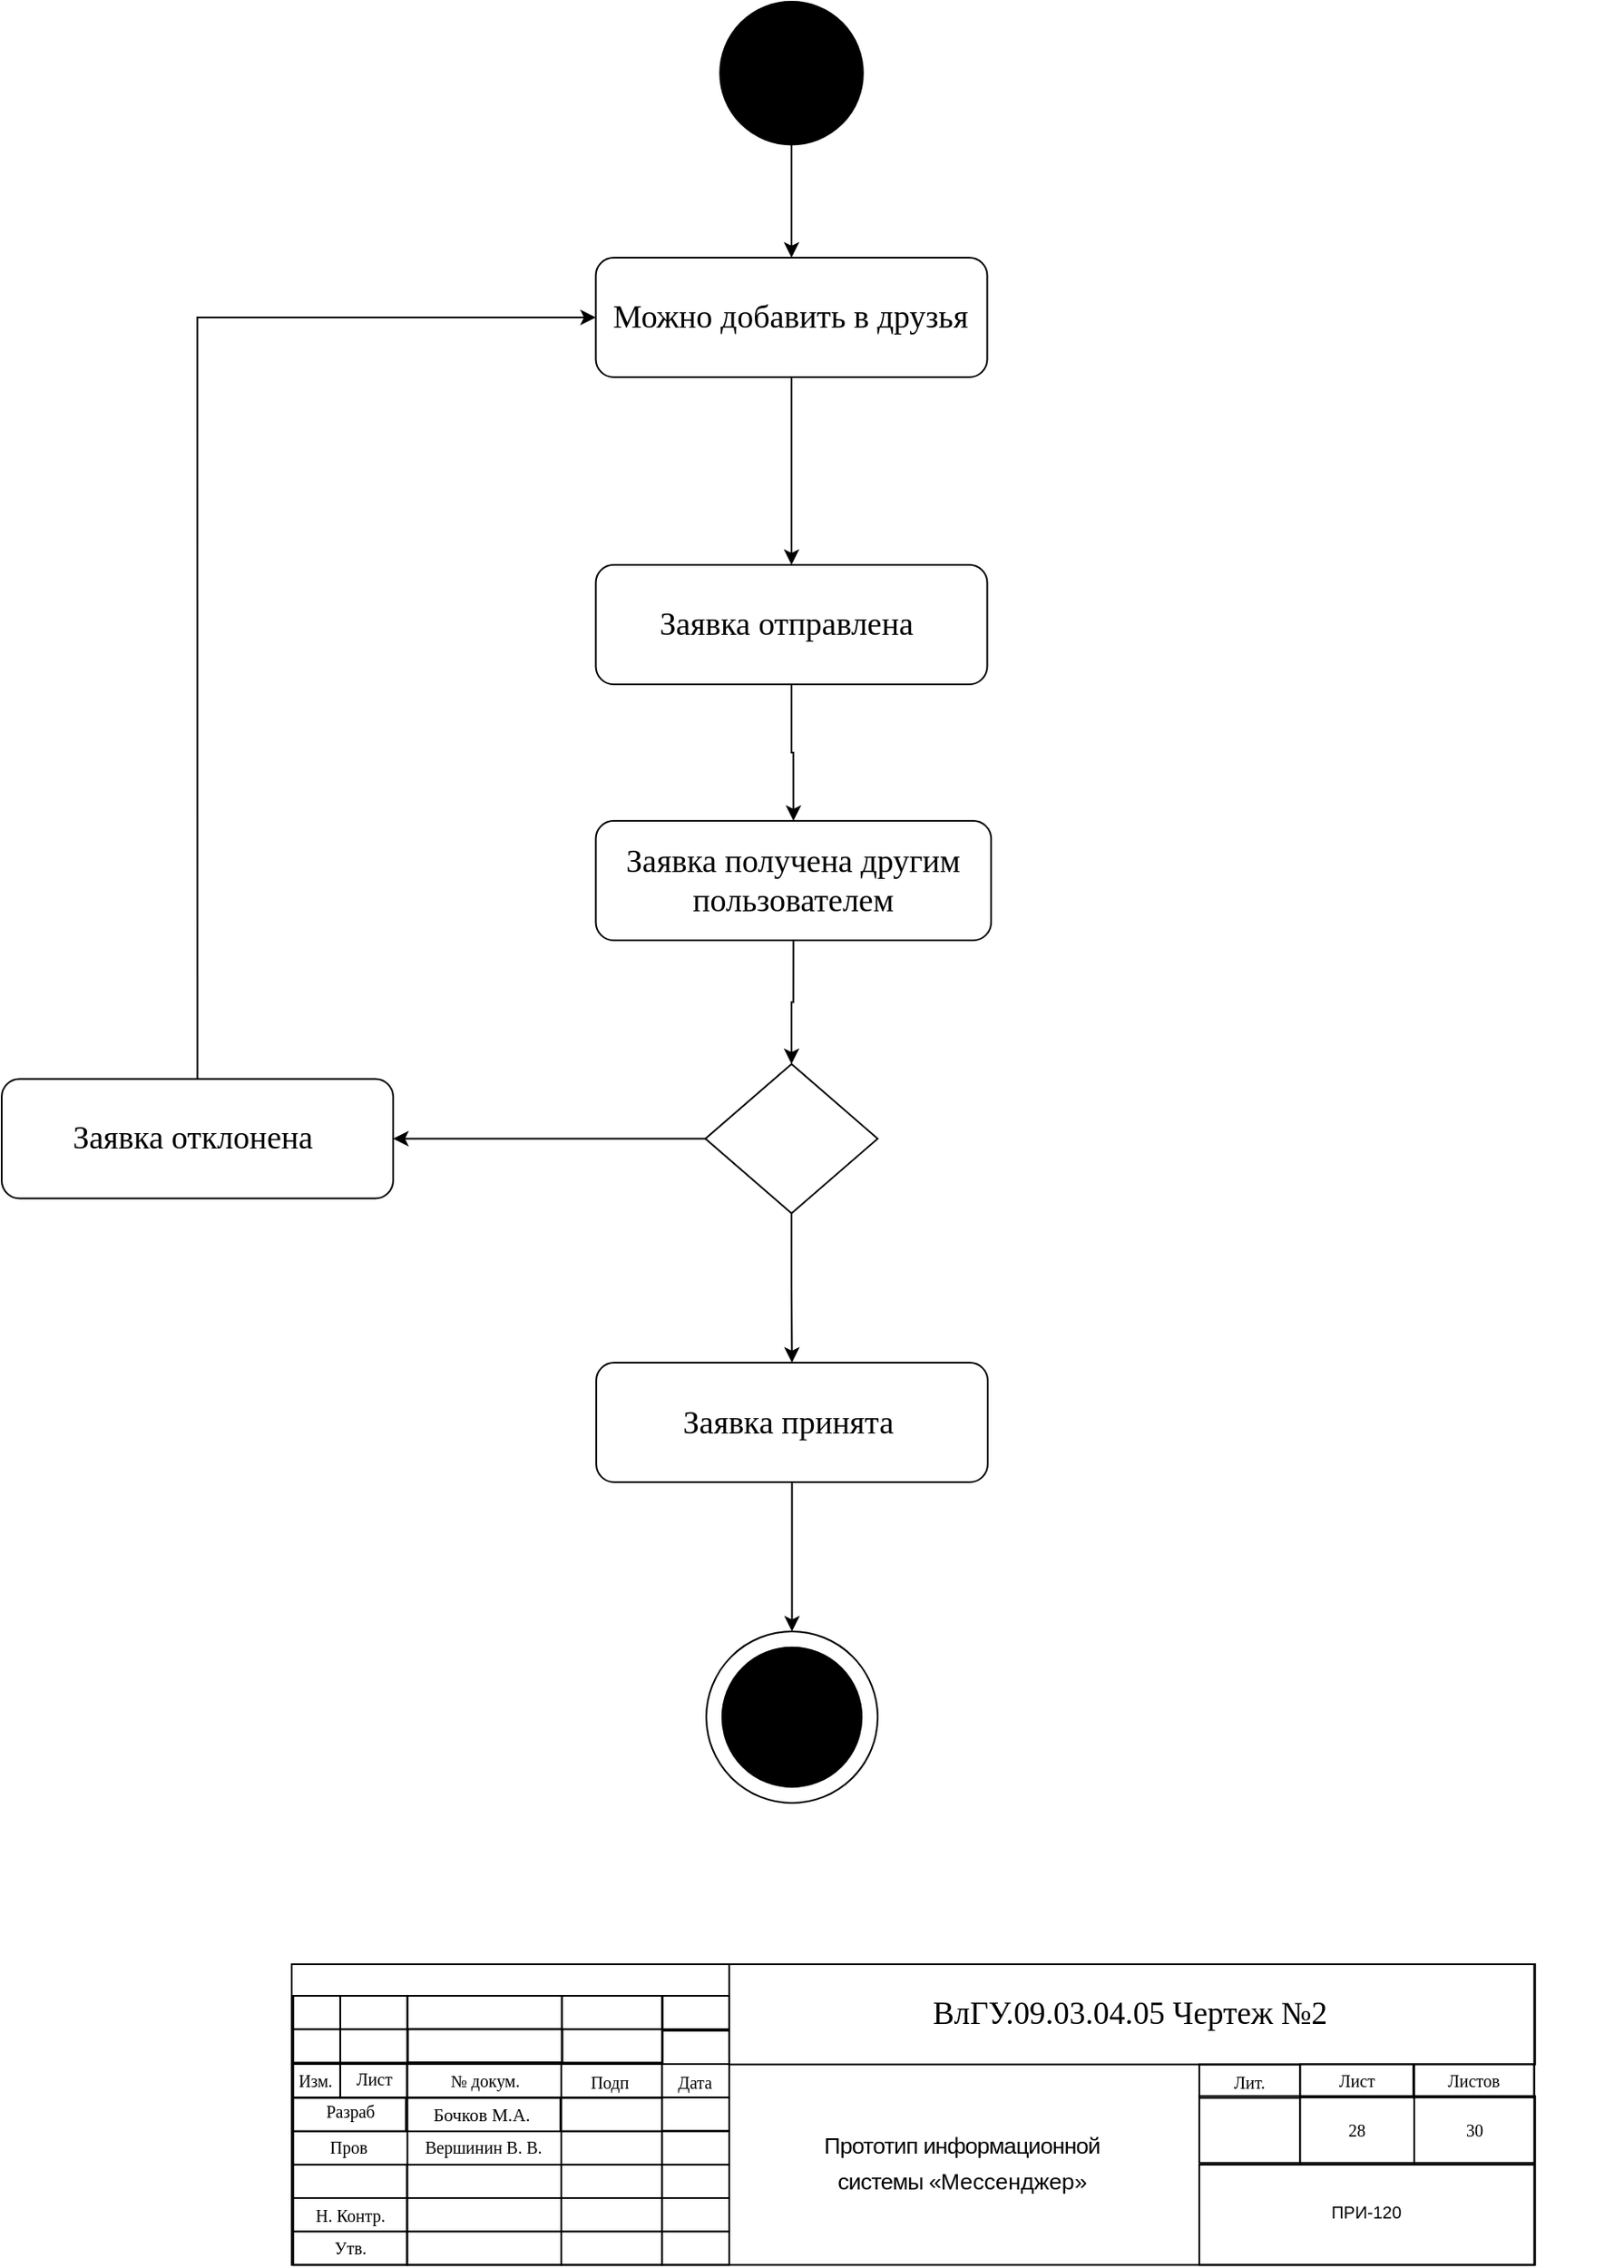 <mxfile version="20.8.3" type="device"><diagram name="Page-1" id="0783ab3e-0a74-02c8-0abd-f7b4e66b4bec"><mxGraphModel dx="2390" dy="1178" grid="1" gridSize="10" guides="1" tooltips="1" connect="1" arrows="1" fold="1" page="1" pageScale="1" pageWidth="850" pageHeight="1100" background="none" math="0" shadow="0"><root><mxCell id="0"/><mxCell id="1" parent="0"/><mxCell id="Ok0S7zDADVAQ9Vyrqp56-5" value="" style="group;fontSize=19;" vertex="1" connectable="0" parent="1"><mxGeometry x="160" y="10" width="950" height="1050" as="geometry"/></mxCell><mxCell id="tXzUdldIVcFR7Mt4SE-N-1" value="" style="ellipse;whiteSpace=wrap;html=1;aspect=fixed;fillColor=#000000;strokeColor=#000000;fontSize=19;" parent="Ok0S7zDADVAQ9Vyrqp56-5" vertex="1"><mxGeometry x="421.153" y="-10" width="83.703" height="83.703" as="geometry"/></mxCell><mxCell id="tXzUdldIVcFR7Mt4SE-N-2" value="&lt;span style=&quot;font-size: 19px;&quot;&gt;&lt;font face=&quot;Times New Roman&quot; style=&quot;font-size: 19px;&quot;&gt;Можно добавить в друзья&lt;/font&gt;&lt;/span&gt;" style="rounded=1;whiteSpace=wrap;html=1;labelBackgroundColor=#FFFFFF;strokeColor=#000000;fillColor=default;gradientColor=none;strokeWidth=1;fontSize=19;" parent="Ok0S7zDADVAQ9Vyrqp56-5" vertex="1"><mxGeometry x="348.272" y="140" width="229.469" height="70" as="geometry"/></mxCell><mxCell id="tXzUdldIVcFR7Mt4SE-N-28" style="edgeStyle=orthogonalEdgeStyle;rounded=0;orthogonalLoop=1;jettySize=auto;html=1;exitX=0.5;exitY=1;exitDx=0;exitDy=0;entryX=0.5;entryY=0;entryDx=0;entryDy=0;fontFamily=Times New Roman;fontColor=#000000;fontSize=19;" parent="Ok0S7zDADVAQ9Vyrqp56-5" source="tXzUdldIVcFR7Mt4SE-N-1" target="tXzUdldIVcFR7Mt4SE-N-2" edge="1"><mxGeometry relative="1" as="geometry"/></mxCell><mxCell id="tXzUdldIVcFR7Mt4SE-N-15" value="&lt;span style=&quot;font-size: 19px;&quot;&gt;&lt;font face=&quot;Times New Roman&quot; style=&quot;font-size: 19px;&quot;&gt;Заявка отправлена&amp;nbsp;&lt;/font&gt;&lt;/span&gt;" style="rounded=1;whiteSpace=wrap;html=1;labelBackgroundColor=#FFFFFF;strokeColor=#000000;fillColor=default;gradientColor=none;strokeWidth=1;fontSize=19;" parent="Ok0S7zDADVAQ9Vyrqp56-5" vertex="1"><mxGeometry x="348.272" y="320.0" width="229.469" height="70" as="geometry"/></mxCell><mxCell id="tXzUdldIVcFR7Mt4SE-N-29" style="edgeStyle=orthogonalEdgeStyle;rounded=0;orthogonalLoop=1;jettySize=auto;html=1;exitX=0.5;exitY=1;exitDx=0;exitDy=0;entryX=0.5;entryY=0;entryDx=0;entryDy=0;fontFamily=Times New Roman;fontColor=#000000;fontSize=19;" parent="Ok0S7zDADVAQ9Vyrqp56-5" source="tXzUdldIVcFR7Mt4SE-N-2" target="tXzUdldIVcFR7Mt4SE-N-15" edge="1"><mxGeometry relative="1" as="geometry"/></mxCell><mxCell id="tXzUdldIVcFR7Mt4SE-N-17" value="&lt;span style=&quot;font-size: 19px;&quot;&gt;&lt;font face=&quot;Times New Roman&quot; style=&quot;font-size: 19px;&quot;&gt;Заявка получена другим пользователем&lt;/font&gt;&lt;/span&gt;" style="rounded=1;whiteSpace=wrap;html=1;labelBackgroundColor=#FFFFFF;strokeColor=#000000;fillColor=default;gradientColor=none;strokeWidth=1;fontSize=19;" parent="Ok0S7zDADVAQ9Vyrqp56-5" vertex="1"><mxGeometry x="348.27" y="470" width="231.73" height="70" as="geometry"/></mxCell><mxCell id="tXzUdldIVcFR7Mt4SE-N-30" style="edgeStyle=orthogonalEdgeStyle;rounded=0;orthogonalLoop=1;jettySize=auto;html=1;exitX=0.5;exitY=1;exitDx=0;exitDy=0;entryX=0.5;entryY=0;entryDx=0;entryDy=0;fontFamily=Times New Roman;fontColor=#000000;fontSize=19;" parent="Ok0S7zDADVAQ9Vyrqp56-5" source="tXzUdldIVcFR7Mt4SE-N-15" target="tXzUdldIVcFR7Mt4SE-N-17" edge="1"><mxGeometry relative="1" as="geometry"/></mxCell><mxCell id="tXzUdldIVcFR7Mt4SE-N-19" value="" style="rhombus;whiteSpace=wrap;html=1;labelBackgroundColor=#000000;strokeColor=#000000;strokeWidth=1;fontFamily=Times New Roman;fontColor=#000000;fillColor=#FFFFFF;gradientColor=none;fontSize=19;" parent="Ok0S7zDADVAQ9Vyrqp56-5" vertex="1"><mxGeometry x="412.523" y="612.5" width="100.966" height="87.5" as="geometry"/></mxCell><mxCell id="tXzUdldIVcFR7Mt4SE-N-31" style="edgeStyle=orthogonalEdgeStyle;rounded=0;orthogonalLoop=1;jettySize=auto;html=1;exitX=0.5;exitY=1;exitDx=0;exitDy=0;entryX=0.5;entryY=0;entryDx=0;entryDy=0;fontFamily=Times New Roman;fontColor=#000000;fontSize=19;" parent="Ok0S7zDADVAQ9Vyrqp56-5" source="tXzUdldIVcFR7Mt4SE-N-17" target="tXzUdldIVcFR7Mt4SE-N-19" edge="1"><mxGeometry relative="1" as="geometry"/></mxCell><mxCell id="tXzUdldIVcFR7Mt4SE-N-32" value="&lt;span style=&quot;font-size: 19px;&quot;&gt;&lt;font face=&quot;Times New Roman&quot; style=&quot;font-size: 19px;&quot;&gt;Заявка принята&amp;nbsp;&lt;/font&gt;&lt;/span&gt;" style="rounded=1;whiteSpace=wrap;html=1;labelBackgroundColor=#FFFFFF;strokeColor=#000000;fillColor=default;gradientColor=none;strokeWidth=1;fontSize=19;" parent="Ok0S7zDADVAQ9Vyrqp56-5" vertex="1"><mxGeometry x="348.532" y="787.5" width="229.469" height="70" as="geometry"/></mxCell><mxCell id="tXzUdldIVcFR7Mt4SE-N-33" style="edgeStyle=orthogonalEdgeStyle;rounded=0;orthogonalLoop=1;jettySize=auto;html=1;exitX=0.5;exitY=1;exitDx=0;exitDy=0;entryX=0.5;entryY=0;entryDx=0;entryDy=0;fontFamily=Times New Roman;fontColor=#000000;fontSize=19;" parent="Ok0S7zDADVAQ9Vyrqp56-5" source="tXzUdldIVcFR7Mt4SE-N-19" target="tXzUdldIVcFR7Mt4SE-N-32" edge="1"><mxGeometry relative="1" as="geometry"/></mxCell><mxCell id="tXzUdldIVcFR7Mt4SE-N-37" style="edgeStyle=orthogonalEdgeStyle;rounded=0;orthogonalLoop=1;jettySize=auto;html=1;exitX=0.5;exitY=0;exitDx=0;exitDy=0;entryX=0;entryY=0.5;entryDx=0;entryDy=0;fontFamily=Times New Roman;fontColor=#000000;fontSize=19;" parent="Ok0S7zDADVAQ9Vyrqp56-5" source="tXzUdldIVcFR7Mt4SE-N-35" target="tXzUdldIVcFR7Mt4SE-N-2" edge="1"><mxGeometry relative="1" as="geometry"/></mxCell><mxCell id="tXzUdldIVcFR7Mt4SE-N-35" value="&lt;span style=&quot;font-size: 19px;&quot;&gt;&lt;font face=&quot;Times New Roman&quot; style=&quot;font-size: 19px;&quot;&gt;Заявка отклонена&amp;nbsp;&lt;/font&gt;&lt;/span&gt;" style="rounded=1;whiteSpace=wrap;html=1;labelBackgroundColor=#FFFFFF;strokeColor=#000000;fillColor=default;gradientColor=none;strokeWidth=1;fontSize=19;" parent="Ok0S7zDADVAQ9Vyrqp56-5" vertex="1"><mxGeometry y="621.25" width="229.469" height="70" as="geometry"/></mxCell><mxCell id="tXzUdldIVcFR7Mt4SE-N-36" style="edgeStyle=orthogonalEdgeStyle;rounded=0;orthogonalLoop=1;jettySize=auto;html=1;exitX=0;exitY=0.5;exitDx=0;exitDy=0;entryX=1;entryY=0.5;entryDx=0;entryDy=0;fontFamily=Times New Roman;fontColor=#000000;fontSize=19;" parent="Ok0S7zDADVAQ9Vyrqp56-5" source="tXzUdldIVcFR7Mt4SE-N-19" target="tXzUdldIVcFR7Mt4SE-N-35" edge="1"><mxGeometry relative="1" as="geometry"/></mxCell><mxCell id="tXzUdldIVcFR7Mt4SE-N-4" value="" style="ellipse;whiteSpace=wrap;html=1;aspect=fixed;labelBackgroundColor=#000000;strokeColor=#000000;strokeWidth=1;fontFamily=Times New Roman;fontColor=#000000;fillColor=#FFFFFF;gradientColor=none;container=0;fontSize=19;" parent="Ok0S7zDADVAQ9Vyrqp56-5" vertex="1"><mxGeometry x="413.043" y="945" width="100.444" height="100.444" as="geometry"/></mxCell><mxCell id="tXzUdldIVcFR7Mt4SE-N-34" style="edgeStyle=orthogonalEdgeStyle;rounded=0;orthogonalLoop=1;jettySize=auto;html=1;exitX=0.5;exitY=1;exitDx=0;exitDy=0;entryX=0.5;entryY=0;entryDx=0;entryDy=0;fontFamily=Times New Roman;fontColor=#000000;fontSize=19;" parent="Ok0S7zDADVAQ9Vyrqp56-5" source="tXzUdldIVcFR7Mt4SE-N-32" target="tXzUdldIVcFR7Mt4SE-N-4" edge="1"><mxGeometry relative="1" as="geometry"/></mxCell><mxCell id="tXzUdldIVcFR7Mt4SE-N-3" value="" style="ellipse;whiteSpace=wrap;html=1;aspect=fixed;labelBackgroundColor=#000000;strokeColor=#FFFFFF;strokeWidth=1;fontFamily=Times New Roman;fontColor=#000000;fillColor=#000000;gradientColor=none;container=0;fontSize=19;" parent="Ok0S7zDADVAQ9Vyrqp56-5" vertex="1"><mxGeometry x="421.412" y="953.37" width="83.703" height="83.703" as="geometry"/></mxCell><mxCell id="Ok0S7zDADVAQ9Vyrqp56-6" value="" style="group" vertex="1" connectable="0" parent="1"><mxGeometry x="329.997" y="1150.0" width="728.899" height="176.2" as="geometry"/></mxCell><mxCell id="Ok0S7zDADVAQ9Vyrqp56-7" value="" style="rounded=0;whiteSpace=wrap;html=1;fillColor=none;" vertex="1" parent="Ok0S7zDADVAQ9Vyrqp56-6"><mxGeometry x="0.003" width="728.35" height="176.197" as="geometry"/></mxCell><mxCell id="Ok0S7zDADVAQ9Vyrqp56-8" value="" style="rounded=0;whiteSpace=wrap;html=1;fillColor=none;" vertex="1" parent="Ok0S7zDADVAQ9Vyrqp56-6"><mxGeometry x="0.903" y="38.091" width="27.559" height="19.577" as="geometry"/></mxCell><mxCell id="Ok0S7zDADVAQ9Vyrqp56-9" value="" style="rounded=0;whiteSpace=wrap;html=1;fillColor=none;" vertex="1" parent="Ok0S7zDADVAQ9Vyrqp56-6"><mxGeometry x="0.893" y="58.489" width="27.559" height="19.577" as="geometry"/></mxCell><mxCell id="Ok0S7zDADVAQ9Vyrqp56-10" value="" style="rounded=0;whiteSpace=wrap;html=1;fillColor=none;" vertex="1" parent="Ok0S7zDADVAQ9Vyrqp56-6"><mxGeometry x="0.903" y="18.508" width="27.559" height="19.577" as="geometry"/></mxCell><mxCell id="Ok0S7zDADVAQ9Vyrqp56-11" value="" style="rounded=0;whiteSpace=wrap;html=1;fillColor=none;" vertex="1" parent="Ok0S7zDADVAQ9Vyrqp56-6"><mxGeometry x="28.463" y="38.091" width="39.37" height="19.577" as="geometry"/></mxCell><mxCell id="Ok0S7zDADVAQ9Vyrqp56-12" value="" style="rounded=0;whiteSpace=wrap;html=1;fillColor=none;" vertex="1" parent="Ok0S7zDADVAQ9Vyrqp56-6"><mxGeometry x="28.453" y="58.489" width="39.37" height="19.577" as="geometry"/></mxCell><mxCell id="Ok0S7zDADVAQ9Vyrqp56-13" value="" style="rounded=0;whiteSpace=wrap;html=1;fillColor=none;" vertex="1" parent="Ok0S7zDADVAQ9Vyrqp56-6"><mxGeometry x="28.463" y="18.508" width="39.37" height="19.577" as="geometry"/></mxCell><mxCell id="Ok0S7zDADVAQ9Vyrqp56-14" value="" style="rounded=0;whiteSpace=wrap;html=1;fillColor=none;" vertex="1" parent="Ok0S7zDADVAQ9Vyrqp56-6"><mxGeometry x="67.833" y="38.091" width="90.551" height="19.577" as="geometry"/></mxCell><mxCell id="Ok0S7zDADVAQ9Vyrqp56-15" value="" style="rounded=0;whiteSpace=wrap;html=1;fillColor=none;" vertex="1" parent="Ok0S7zDADVAQ9Vyrqp56-6"><mxGeometry x="68.173" y="37.872" width="90.551" height="19.577" as="geometry"/></mxCell><mxCell id="Ok0S7zDADVAQ9Vyrqp56-16" value="" style="rounded=0;whiteSpace=wrap;html=1;fillColor=none;" vertex="1" parent="Ok0S7zDADVAQ9Vyrqp56-6"><mxGeometry x="67.833" y="18.508" width="90.551" height="19.577" as="geometry"/></mxCell><mxCell id="Ok0S7zDADVAQ9Vyrqp56-17" value="" style="rounded=0;whiteSpace=wrap;html=1;fillColor=none;" vertex="1" parent="Ok0S7zDADVAQ9Vyrqp56-6"><mxGeometry x="158.383" y="38.091" width="59.055" height="19.577" as="geometry"/></mxCell><mxCell id="Ok0S7zDADVAQ9Vyrqp56-18" value="" style="rounded=0;whiteSpace=wrap;html=1;fillColor=none;" vertex="1" parent="Ok0S7zDADVAQ9Vyrqp56-6"><mxGeometry x="158.033" y="58.489" width="59.055" height="19.577" as="geometry"/></mxCell><mxCell id="Ok0S7zDADVAQ9Vyrqp56-19" value="" style="rounded=0;whiteSpace=wrap;html=1;fillColor=none;" vertex="1" parent="Ok0S7zDADVAQ9Vyrqp56-6"><mxGeometry x="158.383" y="18.508" width="59.055" height="19.577" as="geometry"/></mxCell><mxCell id="Ok0S7zDADVAQ9Vyrqp56-20" value="" style="rounded=0;whiteSpace=wrap;html=1;fillColor=none;" vertex="1" parent="Ok0S7zDADVAQ9Vyrqp56-6"><mxGeometry x="217.103" y="38.926" width="39.37" height="19.577" as="geometry"/></mxCell><mxCell id="Ok0S7zDADVAQ9Vyrqp56-21" value="" style="rounded=0;whiteSpace=wrap;html=1;fillColor=none;" vertex="1" parent="Ok0S7zDADVAQ9Vyrqp56-6"><mxGeometry x="217.093" y="58.489" width="39.37" height="19.577" as="geometry"/></mxCell><mxCell id="Ok0S7zDADVAQ9Vyrqp56-22" value="" style="rounded=0;whiteSpace=wrap;html=1;fillColor=none;" vertex="1" parent="Ok0S7zDADVAQ9Vyrqp56-6"><mxGeometry x="217.083" y="18.508" width="39.37" height="19.577" as="geometry"/></mxCell><mxCell id="Ok0S7zDADVAQ9Vyrqp56-23" value="" style="rounded=0;whiteSpace=wrap;html=1;fillColor=none;" vertex="1" parent="Ok0S7zDADVAQ9Vyrqp56-6"><mxGeometry x="256.453" width="472.43" height="58.732" as="geometry"/></mxCell><mxCell id="Ok0S7zDADVAQ9Vyrqp56-24" value="Изм." style="text;html=1;strokeColor=none;fillColor=none;align=center;verticalAlign=middle;whiteSpace=wrap;rounded=0;fontFamily=Times New Roman;fontSize=10;" vertex="1" parent="Ok0S7zDADVAQ9Vyrqp56-6"><mxGeometry x="0.003" y="58.479" width="27.559" height="19.577" as="geometry"/></mxCell><mxCell id="Ok0S7zDADVAQ9Vyrqp56-25" value="Лист" style="text;html=1;strokeColor=none;fillColor=none;align=center;verticalAlign=middle;whiteSpace=wrap;rounded=0;fontFamily=Times New Roman;fontSize=10;" vertex="1" parent="Ok0S7zDADVAQ9Vyrqp56-6"><mxGeometry x="28.803" y="57.673" width="39.37" height="19.577" as="geometry"/></mxCell><mxCell id="Ok0S7zDADVAQ9Vyrqp56-26" value="№ докум." style="text;html=1;strokeColor=none;fillColor=none;align=center;verticalAlign=middle;whiteSpace=wrap;rounded=0;fontFamily=Times New Roman;fontSize=10;" vertex="1" parent="Ok0S7zDADVAQ9Vyrqp56-6"><mxGeometry x="68.173" y="58.479" width="90.551" height="19.572" as="geometry"/></mxCell><mxCell id="Ok0S7zDADVAQ9Vyrqp56-27" value="Подп" style="text;html=1;strokeColor=none;fillColor=none;align=center;verticalAlign=middle;whiteSpace=wrap;rounded=0;fontFamily=Times New Roman;fontSize=10;" vertex="1" parent="Ok0S7zDADVAQ9Vyrqp56-6"><mxGeometry x="157.483" y="58.747" width="59.055" height="19.572" as="geometry"/></mxCell><mxCell id="Ok0S7zDADVAQ9Vyrqp56-28" value="Дата" style="text;html=1;strokeColor=none;fillColor=none;align=center;verticalAlign=middle;whiteSpace=wrap;rounded=0;fontFamily=Times New Roman;fontSize=10;" vertex="1" parent="Ok0S7zDADVAQ9Vyrqp56-6"><mxGeometry x="217.083" y="58.747" width="39.37" height="19.577" as="geometry"/></mxCell><mxCell id="Ok0S7zDADVAQ9Vyrqp56-29" value="" style="rounded=0;whiteSpace=wrap;html=1;fillColor=none;" vertex="1" parent="Ok0S7zDADVAQ9Vyrqp56-6"><mxGeometry x="0.893" y="78.31" width="66.929" height="19.572" as="geometry"/></mxCell><mxCell id="Ok0S7zDADVAQ9Vyrqp56-30" value="" style="rounded=0;whiteSpace=wrap;html=1;fillColor=none;" vertex="1" parent="Ok0S7zDADVAQ9Vyrqp56-6"><mxGeometry x="0.893" y="97.882" width="66.929" height="19.572" as="geometry"/></mxCell><mxCell id="Ok0S7zDADVAQ9Vyrqp56-31" value="" style="rounded=0;whiteSpace=wrap;html=1;fillColor=none;" vertex="1" parent="Ok0S7zDADVAQ9Vyrqp56-6"><mxGeometry x="0.893" y="117.455" width="66.929" height="19.572" as="geometry"/></mxCell><mxCell id="Ok0S7zDADVAQ9Vyrqp56-32" value="" style="rounded=0;whiteSpace=wrap;html=1;fillColor=none;" vertex="1" parent="Ok0S7zDADVAQ9Vyrqp56-6"><mxGeometry x="0.893" y="137.027" width="66.929" height="19.572" as="geometry"/></mxCell><mxCell id="Ok0S7zDADVAQ9Vyrqp56-33" value="" style="rounded=0;whiteSpace=wrap;html=1;fillColor=none;" vertex="1" parent="Ok0S7zDADVAQ9Vyrqp56-6"><mxGeometry x="0.893" y="156.6" width="66.929" height="19.572" as="geometry"/></mxCell><mxCell id="Ok0S7zDADVAQ9Vyrqp56-34" value="" style="rounded=0;whiteSpace=wrap;html=1;fillColor=none;" vertex="1" parent="Ok0S7zDADVAQ9Vyrqp56-6"><mxGeometry x="67.493" y="58.489" width="90.551" height="19.572" as="geometry"/></mxCell><mxCell id="Ok0S7zDADVAQ9Vyrqp56-35" value="" style="rounded=0;whiteSpace=wrap;html=1;fillColor=none;" vertex="1" parent="Ok0S7zDADVAQ9Vyrqp56-6"><mxGeometry x="67.483" y="117.455" width="90.551" height="19.572" as="geometry"/></mxCell><mxCell id="Ok0S7zDADVAQ9Vyrqp56-36" value="" style="rounded=0;whiteSpace=wrap;html=1;fillColor=none;" vertex="1" parent="Ok0S7zDADVAQ9Vyrqp56-6"><mxGeometry x="67.483" y="137.027" width="90.551" height="19.572" as="geometry"/></mxCell><mxCell id="Ok0S7zDADVAQ9Vyrqp56-37" value="" style="rounded=0;whiteSpace=wrap;html=1;fillColor=none;" vertex="1" parent="Ok0S7zDADVAQ9Vyrqp56-6"><mxGeometry x="67.483" y="156.6" width="90.551" height="19.572" as="geometry"/></mxCell><mxCell id="Ok0S7zDADVAQ9Vyrqp56-38" value="" style="rounded=0;whiteSpace=wrap;html=1;fillColor=none;" vertex="1" parent="Ok0S7zDADVAQ9Vyrqp56-6"><mxGeometry x="158.043" y="78.32" width="59.055" height="19.572" as="geometry"/></mxCell><mxCell id="Ok0S7zDADVAQ9Vyrqp56-39" value="" style="rounded=0;whiteSpace=wrap;html=1;fillColor=none;" vertex="1" parent="Ok0S7zDADVAQ9Vyrqp56-6"><mxGeometry x="158.033" y="97.882" width="59.055" height="19.572" as="geometry"/></mxCell><mxCell id="Ok0S7zDADVAQ9Vyrqp56-40" value="" style="rounded=0;whiteSpace=wrap;html=1;fillColor=none;" vertex="1" parent="Ok0S7zDADVAQ9Vyrqp56-6"><mxGeometry x="158.033" y="117.455" width="59.055" height="19.572" as="geometry"/></mxCell><mxCell id="Ok0S7zDADVAQ9Vyrqp56-41" value="" style="rounded=0;whiteSpace=wrap;html=1;fillColor=none;" vertex="1" parent="Ok0S7zDADVAQ9Vyrqp56-6"><mxGeometry x="158.033" y="137.027" width="59.055" height="19.572" as="geometry"/></mxCell><mxCell id="Ok0S7zDADVAQ9Vyrqp56-42" value="" style="rounded=0;whiteSpace=wrap;html=1;fillColor=none;" vertex="1" parent="Ok0S7zDADVAQ9Vyrqp56-6"><mxGeometry x="158.033" y="156.6" width="59.055" height="19.572" as="geometry"/></mxCell><mxCell id="Ok0S7zDADVAQ9Vyrqp56-43" value="" style="rounded=0;whiteSpace=wrap;html=1;fillColor=none;" vertex="1" parent="Ok0S7zDADVAQ9Vyrqp56-6"><mxGeometry x="217.083" y="78.061" width="39.37" height="19.572" as="geometry"/></mxCell><mxCell id="Ok0S7zDADVAQ9Vyrqp56-44" value="" style="rounded=0;whiteSpace=wrap;html=1;fillColor=none;" vertex="1" parent="Ok0S7zDADVAQ9Vyrqp56-6"><mxGeometry x="217.093" y="97.882" width="39.37" height="19.572" as="geometry"/></mxCell><mxCell id="Ok0S7zDADVAQ9Vyrqp56-45" value="" style="rounded=0;whiteSpace=wrap;html=1;fillColor=none;" vertex="1" parent="Ok0S7zDADVAQ9Vyrqp56-6"><mxGeometry x="217.093" y="117.455" width="39.37" height="19.572" as="geometry"/></mxCell><mxCell id="Ok0S7zDADVAQ9Vyrqp56-46" value="" style="rounded=0;whiteSpace=wrap;html=1;fillColor=none;" vertex="1" parent="Ok0S7zDADVAQ9Vyrqp56-6"><mxGeometry x="217.093" y="137.027" width="39.37" height="19.572" as="geometry"/></mxCell><mxCell id="Ok0S7zDADVAQ9Vyrqp56-47" value="" style="rounded=0;whiteSpace=wrap;html=1;fillColor=none;" vertex="1" parent="Ok0S7zDADVAQ9Vyrqp56-6"><mxGeometry x="217.093" y="156.6" width="39.37" height="19.572" as="geometry"/></mxCell><mxCell id="Ok0S7zDADVAQ9Vyrqp56-48" value="" style="rounded=0;whiteSpace=wrap;html=1;fontFamily=Times New Roman;fontSize=10;fillColor=none;" vertex="1" parent="Ok0S7zDADVAQ9Vyrqp56-6"><mxGeometry x="657.483" y="58.499" width="70.866" height="19.577" as="geometry"/></mxCell><mxCell id="Ok0S7zDADVAQ9Vyrqp56-49" value="30" style="rounded=0;whiteSpace=wrap;html=1;fontFamily=Times New Roman;fontSize=10;fillColor=none;" vertex="1" parent="Ok0S7zDADVAQ9Vyrqp56-6"><mxGeometry x="658.033" y="77.246" width="70.866" height="39.155" as="geometry"/></mxCell><mxCell id="Ok0S7zDADVAQ9Vyrqp56-50" value="" style="rounded=0;whiteSpace=wrap;html=1;fontFamily=Times New Roman;fontSize=10;fillColor=none;" vertex="1" parent="Ok0S7zDADVAQ9Vyrqp56-6"><mxGeometry x="591.123" y="58.499" width="66.929" height="19.577" as="geometry"/></mxCell><mxCell id="Ok0S7zDADVAQ9Vyrqp56-51" value="28" style="rounded=0;whiteSpace=wrap;html=1;fontFamily=Times New Roman;fontSize=10;fillColor=none;" vertex="1" parent="Ok0S7zDADVAQ9Vyrqp56-6"><mxGeometry x="591.103" y="77.246" width="66.929" height="39.155" as="geometry"/></mxCell><mxCell id="Ok0S7zDADVAQ9Vyrqp56-52" value="" style="rounded=0;whiteSpace=wrap;html=1;fontFamily=Times New Roman;fontSize=10;fillColor=none;" vertex="1" parent="Ok0S7zDADVAQ9Vyrqp56-6"><mxGeometry x="532.073" y="58.737" width="59.055" height="19.577" as="geometry"/></mxCell><mxCell id="Ok0S7zDADVAQ9Vyrqp56-53" value="" style="rounded=0;whiteSpace=wrap;html=1;fontFamily=Times New Roman;fontSize=10;fillColor=none;" vertex="1" parent="Ok0S7zDADVAQ9Vyrqp56-6"><mxGeometry x="532.053" y="77.246" width="59.05" height="39.155" as="geometry"/></mxCell><mxCell id="Ok0S7zDADVAQ9Vyrqp56-54" value="" style="rounded=0;whiteSpace=wrap;html=1;fontFamily=Times New Roman;fontSize=10;fillColor=none;" vertex="1" parent="Ok0S7zDADVAQ9Vyrqp56-6"><mxGeometry x="532.033" y="117.465" width="196.85" height="58.732" as="geometry"/></mxCell><mxCell id="Ok0S7zDADVAQ9Vyrqp56-55" value="Разраб" style="text;html=1;strokeColor=none;fillColor=none;align=center;verticalAlign=middle;whiteSpace=wrap;rounded=0;fontFamily=Times New Roman;fontSize=10;" vertex="1" parent="Ok0S7zDADVAQ9Vyrqp56-6"><mxGeometry x="1.243" y="76.191" width="66.929" height="19.572" as="geometry"/></mxCell><mxCell id="Ok0S7zDADVAQ9Vyrqp56-56" value="Пров" style="text;html=1;strokeColor=none;fillColor=none;align=center;verticalAlign=middle;whiteSpace=wrap;rounded=0;fontFamily=Times New Roman;fontSize=10;" vertex="1" parent="Ok0S7zDADVAQ9Vyrqp56-6"><mxGeometry y="96.825" width="66.929" height="19.572" as="geometry"/></mxCell><mxCell id="Ok0S7zDADVAQ9Vyrqp56-57" value="Н. Контр." style="text;html=1;strokeColor=none;fillColor=none;align=center;verticalAlign=middle;whiteSpace=wrap;rounded=0;fontFamily=Times New Roman;fontSize=10;" vertex="1" parent="Ok0S7zDADVAQ9Vyrqp56-6"><mxGeometry x="0.894" y="137.028" width="66.929" height="19.572" as="geometry"/></mxCell><mxCell id="Ok0S7zDADVAQ9Vyrqp56-58" value="Утв." style="text;html=1;strokeColor=none;fillColor=none;align=center;verticalAlign=middle;whiteSpace=wrap;rounded=0;fontFamily=Times New Roman;fontSize=10;" vertex="1" parent="Ok0S7zDADVAQ9Vyrqp56-6"><mxGeometry x="0.901" y="156.627" width="66.929" height="19.572" as="geometry"/></mxCell><mxCell id="Ok0S7zDADVAQ9Vyrqp56-59" value="Лит." style="text;html=1;strokeColor=none;fillColor=none;align=center;verticalAlign=middle;whiteSpace=wrap;rounded=0;fontFamily=Times New Roman;fontSize=10;" vertex="1" parent="Ok0S7zDADVAQ9Vyrqp56-6"><mxGeometry x="532.073" y="58.747" width="59.055" height="19.572" as="geometry"/></mxCell><mxCell id="Ok0S7zDADVAQ9Vyrqp56-60" value="Лист" style="text;html=1;strokeColor=none;fillColor=none;align=center;verticalAlign=middle;whiteSpace=wrap;rounded=0;fontFamily=Times New Roman;fontSize=10;" vertex="1" parent="Ok0S7zDADVAQ9Vyrqp56-6"><mxGeometry x="591.125" y="58.501" width="66.929" height="19.572" as="geometry"/></mxCell><mxCell id="Ok0S7zDADVAQ9Vyrqp56-61" value="Листов" style="text;html=1;strokeColor=none;fillColor=none;align=center;verticalAlign=middle;whiteSpace=wrap;rounded=0;fontFamily=Times New Roman;fontSize=10;" vertex="1" parent="Ok0S7zDADVAQ9Vyrqp56-6"><mxGeometry x="658.053" y="58.499" width="69.75" height="19.572" as="geometry"/></mxCell><mxCell id="Ok0S7zDADVAQ9Vyrqp56-62" value="" style="rounded=0;whiteSpace=wrap;html=1;fillColor=none;" vertex="1" parent="Ok0S7zDADVAQ9Vyrqp56-6"><mxGeometry x="66.933" y="78.32" width="90.551" height="19.577" as="geometry"/></mxCell><mxCell id="Ok0S7zDADVAQ9Vyrqp56-63" value="Вершинин В. В." style="text;html=1;strokeColor=none;fillColor=none;align=center;verticalAlign=middle;whiteSpace=wrap;rounded=0;fontFamily=Times New Roman;fontSize=10;" vertex="1" parent="Ok0S7zDADVAQ9Vyrqp56-6"><mxGeometry x="68.173" y="97.634" width="88.74" height="19.572" as="geometry"/></mxCell><mxCell id="Ok0S7zDADVAQ9Vyrqp56-64" value="&lt;p class=&quot;MsoNormal&quot;&gt;&lt;span style=&quot;font-size: 8pt&quot;&gt;Бочков М.А.&lt;i&gt;&lt;font face=&quot;Arial, sans-serif&quot;&gt;&lt;/font&gt;&lt;/i&gt;&lt;/span&gt;&lt;/p&gt;" style="text;html=1;strokeColor=none;fillColor=none;align=center;verticalAlign=middle;whiteSpace=wrap;rounded=0;fontFamily=Times New Roman;fontSize=10;" vertex="1" parent="Ok0S7zDADVAQ9Vyrqp56-6"><mxGeometry x="67.49" y="78.048" width="88.74" height="19.572" as="geometry"/></mxCell><mxCell id="Ok0S7zDADVAQ9Vyrqp56-65" value="&lt;span style=&quot;font-size: 14.0pt ; line-height: 150% ; font-family: &amp;quot;times new roman&amp;quot; , serif&quot;&gt;ВлГУ.09.03.04.05 Чертеж №2&lt;/span&gt;" style="text;html=1;strokeColor=none;fillColor=none;align=center;verticalAlign=middle;whiteSpace=wrap;rounded=0;fontFamily=Times New Roman;fontSize=10;" vertex="1" parent="Ok0S7zDADVAQ9Vyrqp56-6"><mxGeometry x="256.453" width="471.33" height="56.43" as="geometry"/></mxCell><mxCell id="Ok0S7zDADVAQ9Vyrqp56-66" value="&lt;p class=&quot;MsoNormal&quot; align=&quot;center&quot;&gt;&lt;span style=&quot;font-family: &amp;#34;arial&amp;#34; , sans-serif&quot;&gt;ПРИ-120&lt;/span&gt;&lt;/p&gt;" style="text;html=1;strokeColor=none;fillColor=none;align=center;verticalAlign=middle;whiteSpace=wrap;rounded=0;fontFamily=Times New Roman;fontSize=10;" vertex="1" parent="Ok0S7zDADVAQ9Vyrqp56-6"><mxGeometry x="532.073" y="116.4" width="195.71" height="57.494" as="geometry"/></mxCell><mxCell id="Ok0S7zDADVAQ9Vyrqp56-67" value="&lt;font style=&quot;font-size: 17px&quot;&gt;&lt;p class=&quot;MsoNormal&quot; align=&quot;center&quot;&gt;&lt;span style=&quot;font-size: 10pt ; font-family: &amp;quot;arial&amp;quot; , sans-serif ; letter-spacing: -0.3pt&quot;&gt;Прототип информационной системы&amp;nbsp;&lt;/span&gt;&lt;span style=&quot;font-size: 10.0pt ; font-family: &amp;quot;arial&amp;quot; , sans-serif ; letter-spacing: -0.3pt&quot;&gt;«&lt;/span&gt;&lt;span style=&quot;font-size: 10pt; font-family: arial, sans-serif;&quot;&gt;Мессенджер&lt;/span&gt;&lt;span style=&quot;font-size: 10pt ; font-family: &amp;quot;arial&amp;quot; , sans-serif ; letter-spacing: -0.3pt&quot;&gt;»&lt;/span&gt;&lt;/p&gt;&lt;/font&gt;" style="text;html=1;strokeColor=none;fillColor=none;align=center;verticalAlign=middle;whiteSpace=wrap;rounded=0;fontFamily=Times New Roman;fontSize=10;" vertex="1" parent="Ok0S7zDADVAQ9Vyrqp56-6"><mxGeometry x="256.473" y="58.747" width="274.46" height="115.456" as="geometry"/></mxCell></root></mxGraphModel></diagram></mxfile>